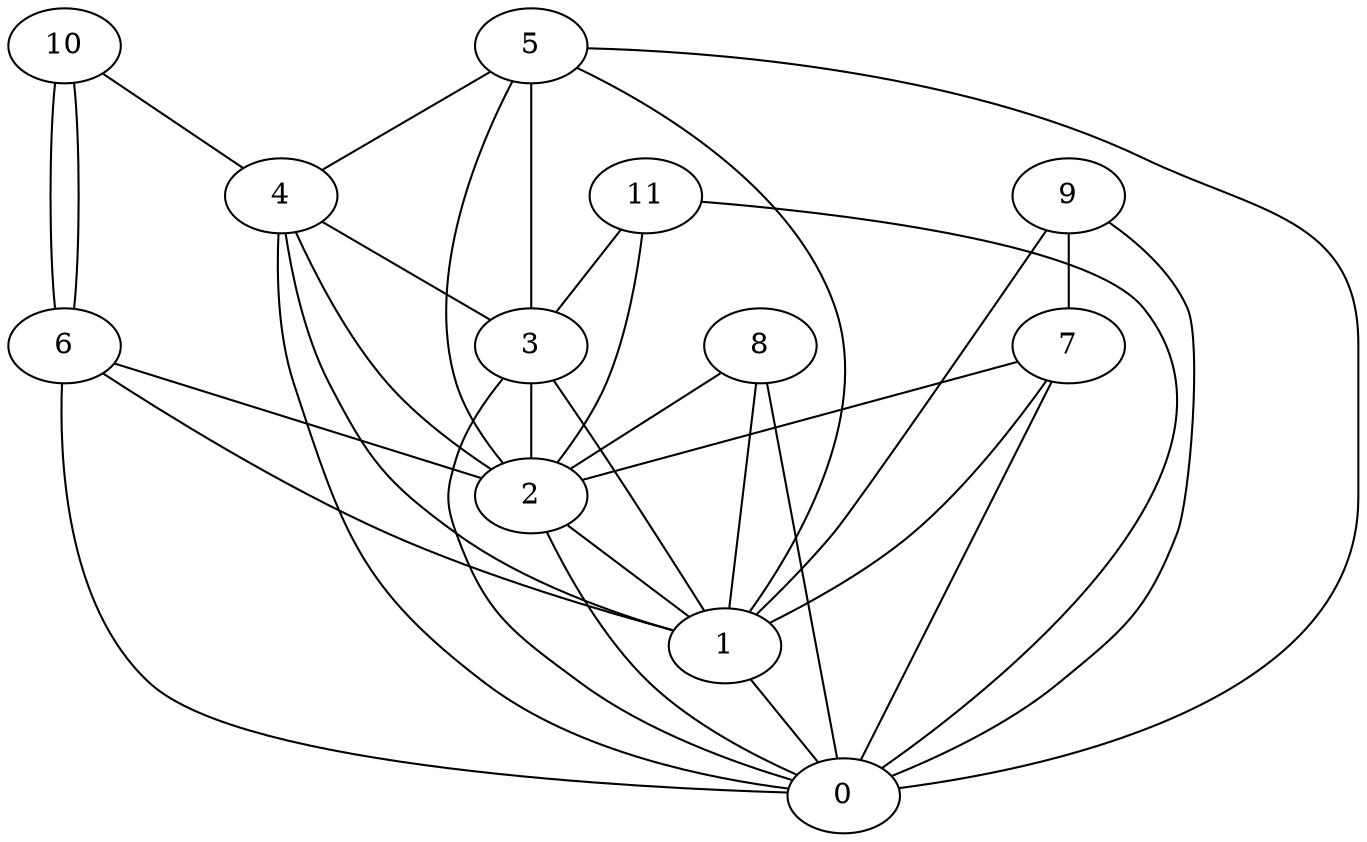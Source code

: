 graph G {
0;
1;
2;
3;
4;
5;
6;
7;
8;
9;
10;
11;
11--3 ;
11--2 ;
11--0 ;
10--6 ;
10--4 ;
10--6 ;
9--7 ;
9--0 ;
9--1 ;
8--1 ;
8--0 ;
8--2 ;
7--1 ;
7--0 ;
7--2 ;
6--1 ;
6--2 ;
6--0 ;
5--0 ;
5--3 ;
5--4 ;
5--1 ;
5--2 ;
4--3 ;
4--0 ;
4--2 ;
4--1 ;
3--1 ;
3--0 ;
3--2 ;
2--1 ;
2--0 ;
1--0 ;
}
